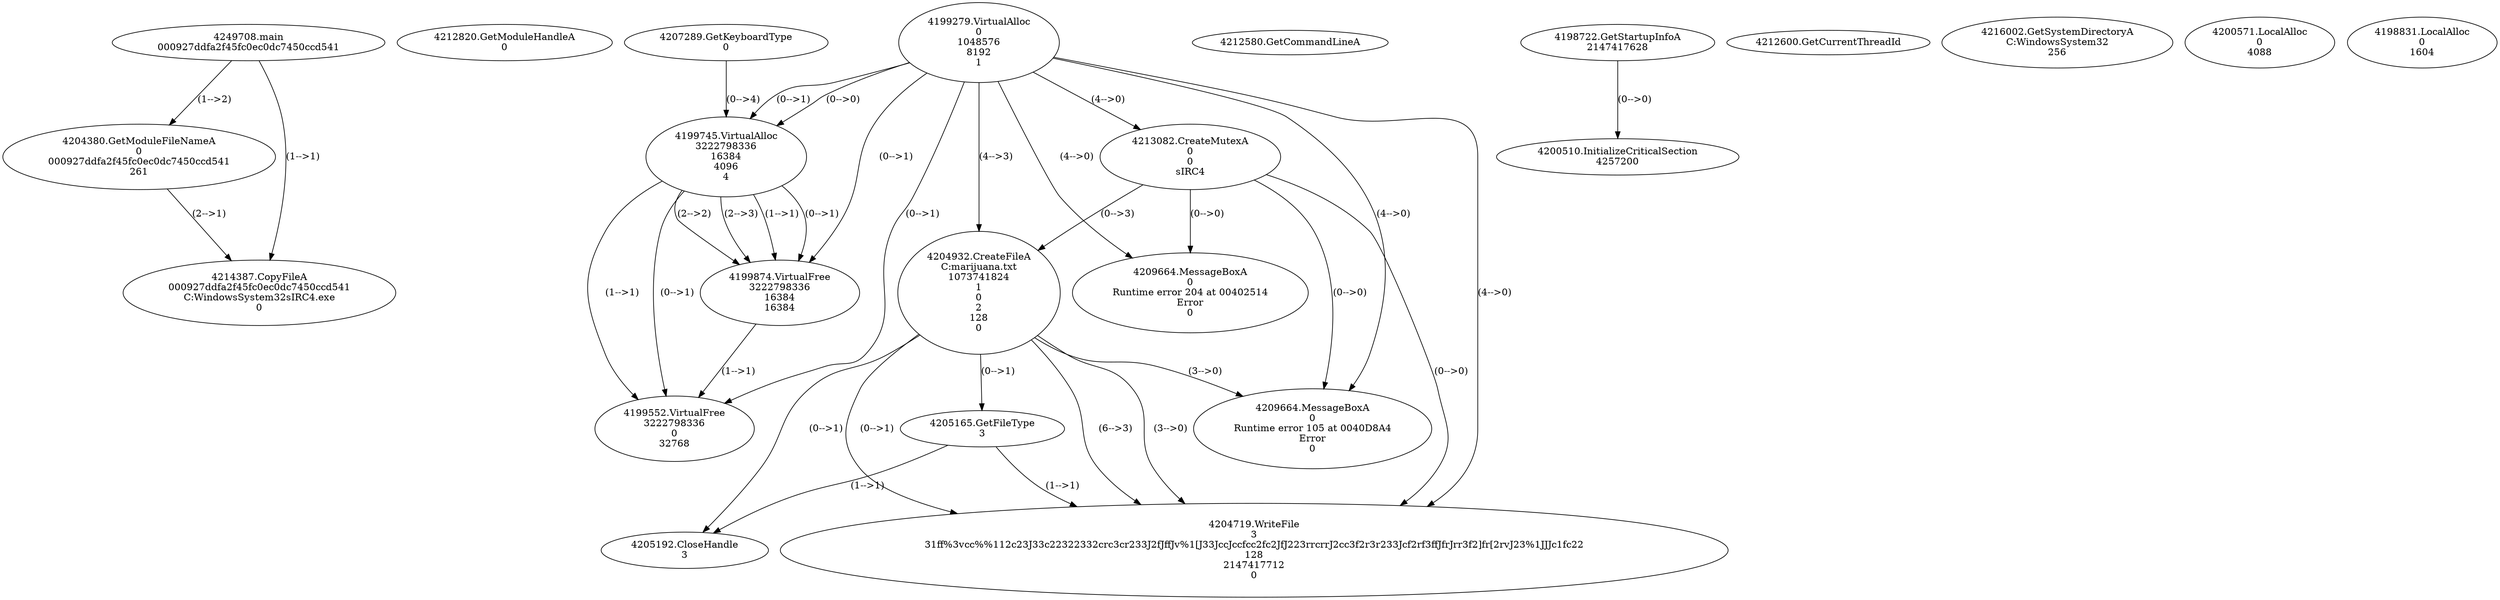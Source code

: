 // Global SCDG with merge call
digraph {
	0 [label="4249708.main
000927ddfa2f45fc0ec0dc7450ccd541"]
	1 [label="4212820.GetModuleHandleA
0"]
	2 [label="4207289.GetKeyboardType
0"]
	3 [label="4212580.GetCommandLineA
"]
	4 [label="4198722.GetStartupInfoA
2147417628"]
	5 [label="4212600.GetCurrentThreadId
"]
	6 [label="4216002.GetSystemDirectoryA
C:\Windows\System32
256"]
	7 [label="4200510.InitializeCriticalSection
4257200"]
	4 -> 7 [label="(0-->0)"]
	8 [label="4200571.LocalAlloc
0
4088"]
	9 [label="4199279.VirtualAlloc
0
1048576
8192
1"]
	10 [label="4198831.LocalAlloc
0
1604"]
	11 [label="4199745.VirtualAlloc
3222798336
16384
4096
4"]
	9 -> 11 [label="(0-->1)"]
	2 -> 11 [label="(0-->4)"]
	9 -> 11 [label="(0-->0)"]
	12 [label="4204380.GetModuleFileNameA
0
000927ddfa2f45fc0ec0dc7450ccd541
261"]
	0 -> 12 [label="(1-->2)"]
	13 [label="4214387.CopyFileA
000927ddfa2f45fc0ec0dc7450ccd541
C:\Windows\System32\sIRC4.exe
0"]
	0 -> 13 [label="(1-->1)"]
	12 -> 13 [label="(2-->1)"]
	14 [label="4213082.CreateMutexA
0
0
sIRC4"]
	9 -> 14 [label="(4-->0)"]
	15 [label="4199874.VirtualFree
3222798336
16384
16384"]
	9 -> 15 [label="(0-->1)"]
	11 -> 15 [label="(1-->1)"]
	11 -> 15 [label="(0-->1)"]
	11 -> 15 [label="(2-->2)"]
	11 -> 15 [label="(2-->3)"]
	16 [label="4199552.VirtualFree
3222798336
0
32768"]
	9 -> 16 [label="(0-->1)"]
	11 -> 16 [label="(1-->1)"]
	11 -> 16 [label="(0-->1)"]
	15 -> 16 [label="(1-->1)"]
	17 [label="4209664.MessageBoxA
0
Runtime error 204 at 00402514
Error
0"]
	9 -> 17 [label="(4-->0)"]
	14 -> 17 [label="(0-->0)"]
	18 [label="4204932.CreateFileA
C:\marijuana.txt
1073741824
1
0
2
128
0"]
	9 -> 18 [label="(4-->3)"]
	14 -> 18 [label="(0-->3)"]
	19 [label="4205165.GetFileType
3"]
	18 -> 19 [label="(0-->1)"]
	20 [label="4205192.CloseHandle
3"]
	18 -> 20 [label="(0-->1)"]
	19 -> 20 [label="(1-->1)"]
	21 [label="4209664.MessageBoxA
0
Runtime error 105 at 0040D8A4
Error
0"]
	9 -> 21 [label="(4-->0)"]
	14 -> 21 [label="(0-->0)"]
	18 -> 21 [label="(3-->0)"]
	22 [label="4204719.WriteFile
3
31ff%3vcc%%112c23J33c22322332crc3cr233J2fJffJv%1[J33JccJccfcc2fc2JfJ223rrcrrJ2cc3f2r3r233Jcf2rf3ffJfrJrr3f2]fr[2rvJ23%1JJJc1fc22
128
2147417712
0"]
	18 -> 22 [label="(0-->1)"]
	19 -> 22 [label="(1-->1)"]
	18 -> 22 [label="(6-->3)"]
	9 -> 22 [label="(4-->0)"]
	14 -> 22 [label="(0-->0)"]
	18 -> 22 [label="(3-->0)"]
}
